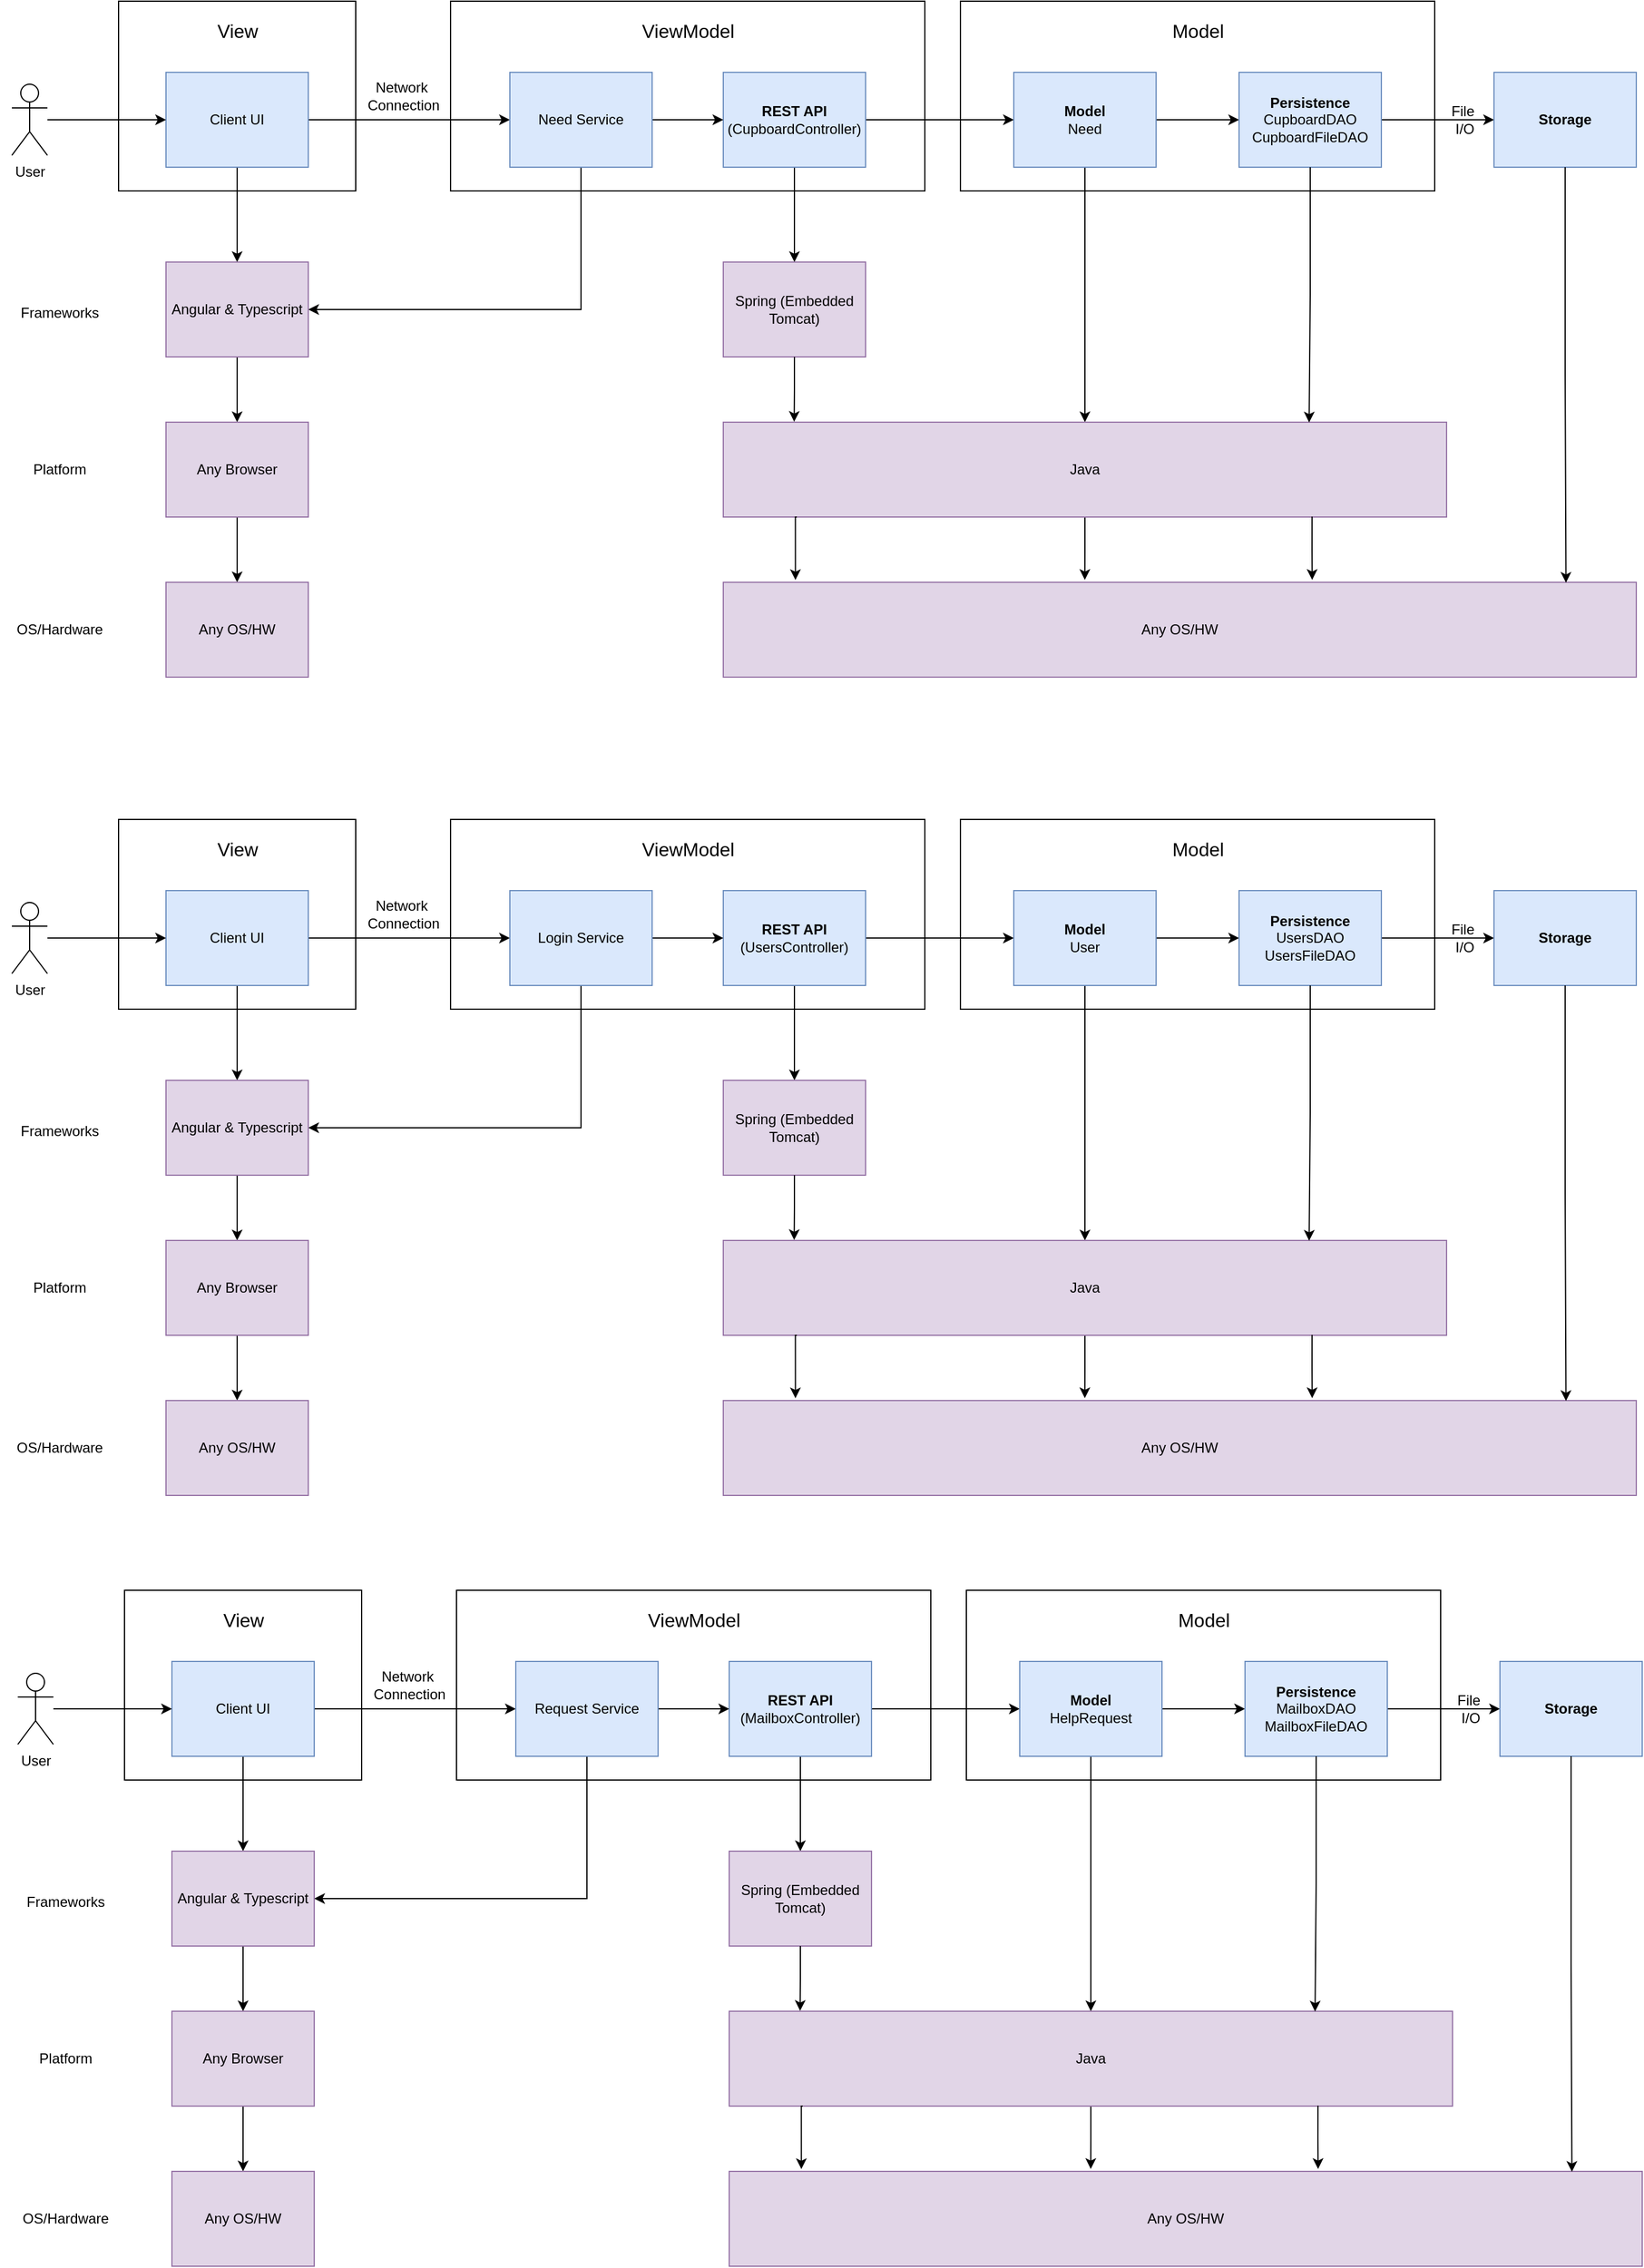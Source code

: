 <mxfile version="24.2.7" type="device">
  <diagram name="Page-0" id="Page-0">
    <mxGraphModel dx="3042" dy="581" grid="1" gridSize="10" guides="1" tooltips="1" connect="1" arrows="1" fold="1" page="1" pageScale="1" pageWidth="1307" pageHeight="583" math="0" shadow="0">
      <root>
        <mxCell id="0" />
        <mxCell id="1" parent="0" />
        <mxCell id="8RHk4infdJAgUXuqetar-19" value="" style="rounded=0;whiteSpace=wrap;html=1;" vertex="1" parent="1">
          <mxGeometry x="790" y="640" width="400" height="160" as="geometry" />
        </mxCell>
        <mxCell id="8RHk4infdJAgUXuqetar-12" value="" style="rounded=0;whiteSpace=wrap;html=1;" vertex="1" parent="1">
          <mxGeometry x="360" y="640" width="400" height="160" as="geometry" />
        </mxCell>
        <mxCell id="8RHk4infdJAgUXuqetar-3" value="" style="rounded=0;whiteSpace=wrap;html=1;" vertex="1" parent="1">
          <mxGeometry x="80" y="640" width="200" height="160" as="geometry" />
        </mxCell>
        <mxCell id="8RHk4infdJAgUXuqetar-15" style="edgeStyle=orthogonalEdgeStyle;rounded=0;orthogonalLoop=1;jettySize=auto;html=1;exitX=1;exitY=0.5;exitDx=0;exitDy=0;entryX=0;entryY=0.5;entryDx=0;entryDy=0;" edge="1" parent="1" source="8RHk4infdJAgUXuqetar-2" target="8RHk4infdJAgUXuqetar-11">
          <mxGeometry relative="1" as="geometry" />
        </mxCell>
        <mxCell id="8RHk4infdJAgUXuqetar-30" style="edgeStyle=orthogonalEdgeStyle;rounded=0;orthogonalLoop=1;jettySize=auto;html=1;exitX=0.5;exitY=1;exitDx=0;exitDy=0;entryX=0.5;entryY=0;entryDx=0;entryDy=0;" edge="1" parent="1" source="8RHk4infdJAgUXuqetar-2" target="8RHk4infdJAgUXuqetar-23">
          <mxGeometry relative="1" as="geometry" />
        </mxCell>
        <mxCell id="8RHk4infdJAgUXuqetar-2" value="Client UI" style="rounded=0;whiteSpace=wrap;html=1;fillColor=#dae8fc;strokeColor=#6c8ebf;" vertex="1" parent="1">
          <mxGeometry x="120" y="700" width="120" height="80" as="geometry" />
        </mxCell>
        <mxCell id="8RHk4infdJAgUXuqetar-5" value="&lt;font style=&quot;font-size: 16px;&quot;&gt;View&lt;/font&gt;" style="text;html=1;align=center;verticalAlign=middle;resizable=0;points=[];autosize=1;strokeColor=none;fillColor=none;" vertex="1" parent="1">
          <mxGeometry x="150" y="650" width="60" height="30" as="geometry" />
        </mxCell>
        <mxCell id="8RHk4infdJAgUXuqetar-7" style="edgeStyle=orthogonalEdgeStyle;rounded=0;orthogonalLoop=1;jettySize=auto;html=1;entryX=0;entryY=0.5;entryDx=0;entryDy=0;" edge="1" parent="1" source="8RHk4infdJAgUXuqetar-6" target="8RHk4infdJAgUXuqetar-2">
          <mxGeometry relative="1" as="geometry" />
        </mxCell>
        <mxCell id="8RHk4infdJAgUXuqetar-6" value="User" style="shape=umlActor;verticalLabelPosition=bottom;verticalAlign=top;html=1;outlineConnect=0;" vertex="1" parent="1">
          <mxGeometry x="-10" y="710" width="30" height="60" as="geometry" />
        </mxCell>
        <mxCell id="8RHk4infdJAgUXuqetar-39" value="" style="edgeStyle=orthogonalEdgeStyle;rounded=0;orthogonalLoop=1;jettySize=auto;html=1;" edge="1" parent="1" source="8RHk4infdJAgUXuqetar-10" target="8RHk4infdJAgUXuqetar-35">
          <mxGeometry relative="1" as="geometry" />
        </mxCell>
        <mxCell id="8RHk4infdJAgUXuqetar-48" style="edgeStyle=orthogonalEdgeStyle;rounded=0;orthogonalLoop=1;jettySize=auto;html=1;exitX=1;exitY=0.5;exitDx=0;exitDy=0;entryX=0;entryY=0.5;entryDx=0;entryDy=0;" edge="1" parent="1" source="8RHk4infdJAgUXuqetar-10" target="8RHk4infdJAgUXuqetar-22">
          <mxGeometry relative="1" as="geometry" />
        </mxCell>
        <mxCell id="8RHk4infdJAgUXuqetar-10" value="&lt;b&gt;REST API&lt;/b&gt;&lt;br&gt;(CupboardController)" style="rounded=0;whiteSpace=wrap;html=1;fillColor=#dae8fc;strokeColor=#6c8ebf;" vertex="1" parent="1">
          <mxGeometry x="590" y="700" width="120" height="80" as="geometry" />
        </mxCell>
        <mxCell id="8RHk4infdJAgUXuqetar-16" style="edgeStyle=orthogonalEdgeStyle;rounded=0;orthogonalLoop=1;jettySize=auto;html=1;exitX=1;exitY=0.5;exitDx=0;exitDy=0;entryX=0;entryY=0.5;entryDx=0;entryDy=0;" edge="1" parent="1" source="8RHk4infdJAgUXuqetar-11" target="8RHk4infdJAgUXuqetar-10">
          <mxGeometry relative="1" as="geometry" />
        </mxCell>
        <mxCell id="8RHk4infdJAgUXuqetar-33" style="edgeStyle=orthogonalEdgeStyle;rounded=0;orthogonalLoop=1;jettySize=auto;html=1;exitX=0.5;exitY=1;exitDx=0;exitDy=0;entryX=1;entryY=0.5;entryDx=0;entryDy=0;" edge="1" parent="1" source="8RHk4infdJAgUXuqetar-11" target="8RHk4infdJAgUXuqetar-23">
          <mxGeometry relative="1" as="geometry" />
        </mxCell>
        <mxCell id="8RHk4infdJAgUXuqetar-11" value="Need Service" style="rounded=0;whiteSpace=wrap;html=1;fillColor=#dae8fc;strokeColor=#6c8ebf;" vertex="1" parent="1">
          <mxGeometry x="410" y="700" width="120" height="80" as="geometry" />
        </mxCell>
        <mxCell id="8RHk4infdJAgUXuqetar-13" value="&lt;font style=&quot;font-size: 16px;&quot;&gt;ViewModel&lt;/font&gt;" style="text;html=1;align=center;verticalAlign=middle;resizable=0;points=[];autosize=1;strokeColor=none;fillColor=none;" vertex="1" parent="1">
          <mxGeometry x="510" y="650" width="100" height="30" as="geometry" />
        </mxCell>
        <mxCell id="8RHk4infdJAgUXuqetar-17" value="Network&amp;nbsp;&lt;div&gt;Connection&lt;/div&gt;" style="text;html=1;align=center;verticalAlign=middle;resizable=0;points=[];autosize=1;strokeColor=none;fillColor=none;" vertex="1" parent="1">
          <mxGeometry x="280" y="700" width="80" height="40" as="geometry" />
        </mxCell>
        <mxCell id="8RHk4infdJAgUXuqetar-20" value="&lt;span style=&quot;font-size: 16px;&quot;&gt;Model&lt;/span&gt;" style="text;html=1;align=center;verticalAlign=middle;resizable=0;points=[];autosize=1;strokeColor=none;fillColor=none;" vertex="1" parent="1">
          <mxGeometry x="955" y="650" width="70" height="30" as="geometry" />
        </mxCell>
        <mxCell id="8RHk4infdJAgUXuqetar-44" style="edgeStyle=orthogonalEdgeStyle;rounded=0;orthogonalLoop=1;jettySize=auto;html=1;entryX=0.5;entryY=0;entryDx=0;entryDy=0;" edge="1" parent="1" source="8RHk4infdJAgUXuqetar-22" target="8RHk4infdJAgUXuqetar-37">
          <mxGeometry relative="1" as="geometry" />
        </mxCell>
        <mxCell id="8RHk4infdJAgUXuqetar-49" style="edgeStyle=orthogonalEdgeStyle;rounded=0;orthogonalLoop=1;jettySize=auto;html=1;exitX=1;exitY=0.5;exitDx=0;exitDy=0;entryX=0;entryY=0.5;entryDx=0;entryDy=0;" edge="1" parent="1" source="8RHk4infdJAgUXuqetar-22" target="8RHk4infdJAgUXuqetar-34">
          <mxGeometry relative="1" as="geometry" />
        </mxCell>
        <mxCell id="8RHk4infdJAgUXuqetar-22" value="&lt;b&gt;Model&lt;/b&gt;&lt;br&gt;Need" style="rounded=0;whiteSpace=wrap;html=1;fillColor=#dae8fc;strokeColor=#6c8ebf;" vertex="1" parent="1">
          <mxGeometry x="835" y="700" width="120" height="80" as="geometry" />
        </mxCell>
        <mxCell id="8RHk4infdJAgUXuqetar-31" style="edgeStyle=orthogonalEdgeStyle;rounded=0;orthogonalLoop=1;jettySize=auto;html=1;exitX=0.5;exitY=1;exitDx=0;exitDy=0;entryX=0.5;entryY=0;entryDx=0;entryDy=0;" edge="1" parent="1" source="8RHk4infdJAgUXuqetar-23" target="8RHk4infdJAgUXuqetar-28">
          <mxGeometry relative="1" as="geometry" />
        </mxCell>
        <mxCell id="8RHk4infdJAgUXuqetar-23" value="Angular &amp;amp; Typescript" style="rounded=0;whiteSpace=wrap;html=1;fillColor=#e1d5e7;strokeColor=#9673a6;" vertex="1" parent="1">
          <mxGeometry x="120" y="860" width="120" height="80" as="geometry" />
        </mxCell>
        <mxCell id="8RHk4infdJAgUXuqetar-24" value="Frameworks" style="text;html=1;align=center;verticalAlign=middle;resizable=0;points=[];autosize=1;strokeColor=none;fillColor=none;" vertex="1" parent="1">
          <mxGeometry x="-15" y="888" width="90" height="30" as="geometry" />
        </mxCell>
        <mxCell id="8RHk4infdJAgUXuqetar-25" value="Platform" style="text;html=1;align=center;verticalAlign=middle;resizable=0;points=[];autosize=1;strokeColor=none;fillColor=none;" vertex="1" parent="1">
          <mxGeometry x="-5" y="1020" width="70" height="30" as="geometry" />
        </mxCell>
        <mxCell id="8RHk4infdJAgUXuqetar-26" value="OS/Hardware" style="text;html=1;align=center;verticalAlign=middle;resizable=0;points=[];autosize=1;strokeColor=none;fillColor=none;" vertex="1" parent="1">
          <mxGeometry x="-20" y="1155" width="100" height="30" as="geometry" />
        </mxCell>
        <mxCell id="8RHk4infdJAgUXuqetar-32" style="edgeStyle=orthogonalEdgeStyle;rounded=0;orthogonalLoop=1;jettySize=auto;html=1;exitX=0.5;exitY=1;exitDx=0;exitDy=0;entryX=0.5;entryY=0;entryDx=0;entryDy=0;" edge="1" parent="1" source="8RHk4infdJAgUXuqetar-28" target="8RHk4infdJAgUXuqetar-29">
          <mxGeometry relative="1" as="geometry" />
        </mxCell>
        <mxCell id="8RHk4infdJAgUXuqetar-28" value="Any Browser" style="rounded=0;whiteSpace=wrap;html=1;fillColor=#e1d5e7;strokeColor=#9673a6;" vertex="1" parent="1">
          <mxGeometry x="120" y="995" width="120" height="80" as="geometry" />
        </mxCell>
        <mxCell id="8RHk4infdJAgUXuqetar-29" value="Any OS/HW" style="rounded=0;whiteSpace=wrap;html=1;fillColor=#e1d5e7;strokeColor=#9673a6;" vertex="1" parent="1">
          <mxGeometry x="120" y="1130" width="120" height="80" as="geometry" />
        </mxCell>
        <mxCell id="8RHk4infdJAgUXuqetar-52" style="edgeStyle=orthogonalEdgeStyle;rounded=0;orthogonalLoop=1;jettySize=auto;html=1;exitX=1;exitY=0.5;exitDx=0;exitDy=0;entryX=0;entryY=0.5;entryDx=0;entryDy=0;" edge="1" parent="1" source="8RHk4infdJAgUXuqetar-34" target="8RHk4infdJAgUXuqetar-50">
          <mxGeometry relative="1" as="geometry" />
        </mxCell>
        <mxCell id="8RHk4infdJAgUXuqetar-34" value="&lt;b&gt;Persistence&lt;/b&gt;&lt;div&gt;CupboardDAO&lt;br&gt;&lt;div&gt;CupboardFileDAO&lt;/div&gt;&lt;/div&gt;" style="rounded=0;whiteSpace=wrap;html=1;fillColor=#dae8fc;strokeColor=#6c8ebf;" vertex="1" parent="1">
          <mxGeometry x="1025" y="700" width="120" height="80" as="geometry" />
        </mxCell>
        <mxCell id="8RHk4infdJAgUXuqetar-35" value="Spring (Embedded Tomcat)" style="rounded=0;whiteSpace=wrap;html=1;fillColor=#e1d5e7;strokeColor=#9673a6;" vertex="1" parent="1">
          <mxGeometry x="590" y="860" width="120" height="80" as="geometry" />
        </mxCell>
        <mxCell id="8RHk4infdJAgUXuqetar-46" style="edgeStyle=orthogonalEdgeStyle;rounded=0;orthogonalLoop=1;jettySize=auto;html=1;exitX=0.5;exitY=1;exitDx=0;exitDy=0;entryX=0.396;entryY=-0.025;entryDx=0;entryDy=0;entryPerimeter=0;" edge="1" parent="1" source="8RHk4infdJAgUXuqetar-37" target="8RHk4infdJAgUXuqetar-38">
          <mxGeometry relative="1" as="geometry" />
        </mxCell>
        <mxCell id="8RHk4infdJAgUXuqetar-37" value="Java" style="rounded=0;whiteSpace=wrap;html=1;fillColor=#e1d5e7;strokeColor=#9673a6;" vertex="1" parent="1">
          <mxGeometry x="590" y="995" width="610" height="80" as="geometry" />
        </mxCell>
        <mxCell id="8RHk4infdJAgUXuqetar-38" value="Any OS/HW" style="rounded=0;whiteSpace=wrap;html=1;fillColor=#e1d5e7;strokeColor=#9673a6;" vertex="1" parent="1">
          <mxGeometry x="590" y="1130" width="770" height="80" as="geometry" />
        </mxCell>
        <mxCell id="8RHk4infdJAgUXuqetar-42" style="edgeStyle=orthogonalEdgeStyle;rounded=0;orthogonalLoop=1;jettySize=auto;html=1;exitX=0.5;exitY=1;exitDx=0;exitDy=0;entryX=0.098;entryY=-0.004;entryDx=0;entryDy=0;entryPerimeter=0;" edge="1" parent="1" source="8RHk4infdJAgUXuqetar-35" target="8RHk4infdJAgUXuqetar-37">
          <mxGeometry relative="1" as="geometry" />
        </mxCell>
        <mxCell id="8RHk4infdJAgUXuqetar-43" value="" style="edgeStyle=orthogonalEdgeStyle;rounded=0;orthogonalLoop=1;jettySize=auto;html=1;entryX=0.079;entryY=-0.024;entryDx=0;entryDy=0;entryPerimeter=0;" edge="1" parent="1" target="8RHk4infdJAgUXuqetar-38">
          <mxGeometry relative="1" as="geometry">
            <mxPoint x="652" y="1075" as="sourcePoint" />
            <Array as="points">
              <mxPoint x="651" y="1075" />
            </Array>
          </mxGeometry>
        </mxCell>
        <mxCell id="8RHk4infdJAgUXuqetar-45" style="edgeStyle=orthogonalEdgeStyle;rounded=0;orthogonalLoop=1;jettySize=auto;html=1;exitX=0.5;exitY=1;exitDx=0;exitDy=0;entryX=0.81;entryY=0.003;entryDx=0;entryDy=0;entryPerimeter=0;" edge="1" parent="1" source="8RHk4infdJAgUXuqetar-34" target="8RHk4infdJAgUXuqetar-37">
          <mxGeometry relative="1" as="geometry">
            <mxPoint x="1085" y="990" as="targetPoint" />
          </mxGeometry>
        </mxCell>
        <mxCell id="8RHk4infdJAgUXuqetar-47" style="edgeStyle=orthogonalEdgeStyle;rounded=0;orthogonalLoop=1;jettySize=auto;html=1;exitX=0.814;exitY=0.996;exitDx=0;exitDy=0;entryX=0.645;entryY=-0.025;entryDx=0;entryDy=0;entryPerimeter=0;exitPerimeter=0;" edge="1" parent="1" source="8RHk4infdJAgUXuqetar-37" target="8RHk4infdJAgUXuqetar-38">
          <mxGeometry relative="1" as="geometry" />
        </mxCell>
        <mxCell id="8RHk4infdJAgUXuqetar-50" value="&lt;b&gt;Storage&lt;/b&gt;" style="rounded=0;whiteSpace=wrap;html=1;fillColor=#dae8fc;strokeColor=#6c8ebf;" vertex="1" parent="1">
          <mxGeometry x="1240" y="700" width="120" height="80" as="geometry" />
        </mxCell>
        <mxCell id="8RHk4infdJAgUXuqetar-53" value="File&amp;nbsp;&lt;div&gt;I/O&lt;/div&gt;" style="text;html=1;align=center;verticalAlign=middle;resizable=0;points=[];autosize=1;strokeColor=none;fillColor=none;" vertex="1" parent="1">
          <mxGeometry x="1190" y="720" width="50" height="40" as="geometry" />
        </mxCell>
        <mxCell id="8RHk4infdJAgUXuqetar-56" style="edgeStyle=orthogonalEdgeStyle;rounded=0;orthogonalLoop=1;jettySize=auto;html=1;exitX=0.5;exitY=1;exitDx=0;exitDy=0;entryX=0.923;entryY=0.005;entryDx=0;entryDy=0;entryPerimeter=0;" edge="1" parent="1" source="8RHk4infdJAgUXuqetar-50" target="8RHk4infdJAgUXuqetar-38">
          <mxGeometry relative="1" as="geometry" />
        </mxCell>
        <mxCell id="8RHk4infdJAgUXuqetar-58" value="" style="rounded=0;whiteSpace=wrap;html=1;" vertex="1" parent="1">
          <mxGeometry x="790" y="1330" width="400" height="160" as="geometry" />
        </mxCell>
        <mxCell id="8RHk4infdJAgUXuqetar-59" value="" style="rounded=0;whiteSpace=wrap;html=1;" vertex="1" parent="1">
          <mxGeometry x="360" y="1330" width="400" height="160" as="geometry" />
        </mxCell>
        <mxCell id="8RHk4infdJAgUXuqetar-60" value="" style="rounded=0;whiteSpace=wrap;html=1;" vertex="1" parent="1">
          <mxGeometry x="80" y="1330" width="200" height="160" as="geometry" />
        </mxCell>
        <mxCell id="8RHk4infdJAgUXuqetar-61" style="edgeStyle=orthogonalEdgeStyle;rounded=0;orthogonalLoop=1;jettySize=auto;html=1;exitX=1;exitY=0.5;exitDx=0;exitDy=0;entryX=0;entryY=0.5;entryDx=0;entryDy=0;" edge="1" parent="1" source="8RHk4infdJAgUXuqetar-63" target="8RHk4infdJAgUXuqetar-72">
          <mxGeometry relative="1" as="geometry" />
        </mxCell>
        <mxCell id="8RHk4infdJAgUXuqetar-62" style="edgeStyle=orthogonalEdgeStyle;rounded=0;orthogonalLoop=1;jettySize=auto;html=1;exitX=0.5;exitY=1;exitDx=0;exitDy=0;entryX=0.5;entryY=0;entryDx=0;entryDy=0;" edge="1" parent="1" source="8RHk4infdJAgUXuqetar-63" target="8RHk4infdJAgUXuqetar-80">
          <mxGeometry relative="1" as="geometry" />
        </mxCell>
        <mxCell id="8RHk4infdJAgUXuqetar-63" value="Client UI" style="rounded=0;whiteSpace=wrap;html=1;fillColor=#dae8fc;strokeColor=#6c8ebf;" vertex="1" parent="1">
          <mxGeometry x="120" y="1390" width="120" height="80" as="geometry" />
        </mxCell>
        <mxCell id="8RHk4infdJAgUXuqetar-64" value="&lt;font style=&quot;font-size: 16px;&quot;&gt;View&lt;/font&gt;" style="text;html=1;align=center;verticalAlign=middle;resizable=0;points=[];autosize=1;strokeColor=none;fillColor=none;" vertex="1" parent="1">
          <mxGeometry x="150" y="1340" width="60" height="30" as="geometry" />
        </mxCell>
        <mxCell id="8RHk4infdJAgUXuqetar-65" style="edgeStyle=orthogonalEdgeStyle;rounded=0;orthogonalLoop=1;jettySize=auto;html=1;entryX=0;entryY=0.5;entryDx=0;entryDy=0;" edge="1" parent="1" source="8RHk4infdJAgUXuqetar-66" target="8RHk4infdJAgUXuqetar-63">
          <mxGeometry relative="1" as="geometry" />
        </mxCell>
        <mxCell id="8RHk4infdJAgUXuqetar-66" value="User" style="shape=umlActor;verticalLabelPosition=bottom;verticalAlign=top;html=1;outlineConnect=0;" vertex="1" parent="1">
          <mxGeometry x="-10" y="1400" width="30" height="60" as="geometry" />
        </mxCell>
        <mxCell id="8RHk4infdJAgUXuqetar-67" value="" style="edgeStyle=orthogonalEdgeStyle;rounded=0;orthogonalLoop=1;jettySize=auto;html=1;" edge="1" parent="1" source="8RHk4infdJAgUXuqetar-69" target="8RHk4infdJAgUXuqetar-89">
          <mxGeometry relative="1" as="geometry" />
        </mxCell>
        <mxCell id="8RHk4infdJAgUXuqetar-68" style="edgeStyle=orthogonalEdgeStyle;rounded=0;orthogonalLoop=1;jettySize=auto;html=1;exitX=1;exitY=0.5;exitDx=0;exitDy=0;entryX=0;entryY=0.5;entryDx=0;entryDy=0;" edge="1" parent="1" source="8RHk4infdJAgUXuqetar-69" target="8RHk4infdJAgUXuqetar-78">
          <mxGeometry relative="1" as="geometry" />
        </mxCell>
        <mxCell id="8RHk4infdJAgUXuqetar-69" value="&lt;b&gt;REST API&lt;/b&gt;&lt;br&gt;(UsersController)" style="rounded=0;whiteSpace=wrap;html=1;fillColor=#dae8fc;strokeColor=#6c8ebf;" vertex="1" parent="1">
          <mxGeometry x="590" y="1390" width="120" height="80" as="geometry" />
        </mxCell>
        <mxCell id="8RHk4infdJAgUXuqetar-70" style="edgeStyle=orthogonalEdgeStyle;rounded=0;orthogonalLoop=1;jettySize=auto;html=1;exitX=1;exitY=0.5;exitDx=0;exitDy=0;entryX=0;entryY=0.5;entryDx=0;entryDy=0;" edge="1" parent="1" source="8RHk4infdJAgUXuqetar-72" target="8RHk4infdJAgUXuqetar-69">
          <mxGeometry relative="1" as="geometry" />
        </mxCell>
        <mxCell id="8RHk4infdJAgUXuqetar-71" style="edgeStyle=orthogonalEdgeStyle;rounded=0;orthogonalLoop=1;jettySize=auto;html=1;exitX=0.5;exitY=1;exitDx=0;exitDy=0;entryX=1;entryY=0.5;entryDx=0;entryDy=0;" edge="1" parent="1" source="8RHk4infdJAgUXuqetar-72" target="8RHk4infdJAgUXuqetar-80">
          <mxGeometry relative="1" as="geometry" />
        </mxCell>
        <mxCell id="8RHk4infdJAgUXuqetar-72" value="Login Service" style="rounded=0;whiteSpace=wrap;html=1;fillColor=#dae8fc;strokeColor=#6c8ebf;" vertex="1" parent="1">
          <mxGeometry x="410" y="1390" width="120" height="80" as="geometry" />
        </mxCell>
        <mxCell id="8RHk4infdJAgUXuqetar-73" value="&lt;font style=&quot;font-size: 16px;&quot;&gt;ViewModel&lt;/font&gt;" style="text;html=1;align=center;verticalAlign=middle;resizable=0;points=[];autosize=1;strokeColor=none;fillColor=none;" vertex="1" parent="1">
          <mxGeometry x="510" y="1340" width="100" height="30" as="geometry" />
        </mxCell>
        <mxCell id="8RHk4infdJAgUXuqetar-74" value="Network&amp;nbsp;&lt;div&gt;Connection&lt;/div&gt;" style="text;html=1;align=center;verticalAlign=middle;resizable=0;points=[];autosize=1;strokeColor=none;fillColor=none;" vertex="1" parent="1">
          <mxGeometry x="280" y="1390" width="80" height="40" as="geometry" />
        </mxCell>
        <mxCell id="8RHk4infdJAgUXuqetar-75" value="&lt;span style=&quot;font-size: 16px;&quot;&gt;Model&lt;/span&gt;" style="text;html=1;align=center;verticalAlign=middle;resizable=0;points=[];autosize=1;strokeColor=none;fillColor=none;" vertex="1" parent="1">
          <mxGeometry x="955" y="1340" width="70" height="30" as="geometry" />
        </mxCell>
        <mxCell id="8RHk4infdJAgUXuqetar-76" style="edgeStyle=orthogonalEdgeStyle;rounded=0;orthogonalLoop=1;jettySize=auto;html=1;entryX=0.5;entryY=0;entryDx=0;entryDy=0;" edge="1" parent="1" source="8RHk4infdJAgUXuqetar-78" target="8RHk4infdJAgUXuqetar-91">
          <mxGeometry relative="1" as="geometry" />
        </mxCell>
        <mxCell id="8RHk4infdJAgUXuqetar-77" style="edgeStyle=orthogonalEdgeStyle;rounded=0;orthogonalLoop=1;jettySize=auto;html=1;exitX=1;exitY=0.5;exitDx=0;exitDy=0;entryX=0;entryY=0.5;entryDx=0;entryDy=0;" edge="1" parent="1" source="8RHk4infdJAgUXuqetar-78" target="8RHk4infdJAgUXuqetar-88">
          <mxGeometry relative="1" as="geometry" />
        </mxCell>
        <mxCell id="8RHk4infdJAgUXuqetar-78" value="&lt;b&gt;Model&lt;/b&gt;&lt;br&gt;User" style="rounded=0;whiteSpace=wrap;html=1;fillColor=#dae8fc;strokeColor=#6c8ebf;" vertex="1" parent="1">
          <mxGeometry x="835" y="1390" width="120" height="80" as="geometry" />
        </mxCell>
        <mxCell id="8RHk4infdJAgUXuqetar-79" style="edgeStyle=orthogonalEdgeStyle;rounded=0;orthogonalLoop=1;jettySize=auto;html=1;exitX=0.5;exitY=1;exitDx=0;exitDy=0;entryX=0.5;entryY=0;entryDx=0;entryDy=0;" edge="1" parent="1" source="8RHk4infdJAgUXuqetar-80" target="8RHk4infdJAgUXuqetar-85">
          <mxGeometry relative="1" as="geometry" />
        </mxCell>
        <mxCell id="8RHk4infdJAgUXuqetar-80" value="Angular &amp;amp; Typescript" style="rounded=0;whiteSpace=wrap;html=1;fillColor=#e1d5e7;strokeColor=#9673a6;" vertex="1" parent="1">
          <mxGeometry x="120" y="1550" width="120" height="80" as="geometry" />
        </mxCell>
        <mxCell id="8RHk4infdJAgUXuqetar-81" value="Frameworks" style="text;html=1;align=center;verticalAlign=middle;resizable=0;points=[];autosize=1;strokeColor=none;fillColor=none;" vertex="1" parent="1">
          <mxGeometry x="-15" y="1578" width="90" height="30" as="geometry" />
        </mxCell>
        <mxCell id="8RHk4infdJAgUXuqetar-82" value="Platform" style="text;html=1;align=center;verticalAlign=middle;resizable=0;points=[];autosize=1;strokeColor=none;fillColor=none;" vertex="1" parent="1">
          <mxGeometry x="-5" y="1710" width="70" height="30" as="geometry" />
        </mxCell>
        <mxCell id="8RHk4infdJAgUXuqetar-83" value="OS/Hardware" style="text;html=1;align=center;verticalAlign=middle;resizable=0;points=[];autosize=1;strokeColor=none;fillColor=none;" vertex="1" parent="1">
          <mxGeometry x="-20" y="1845" width="100" height="30" as="geometry" />
        </mxCell>
        <mxCell id="8RHk4infdJAgUXuqetar-84" style="edgeStyle=orthogonalEdgeStyle;rounded=0;orthogonalLoop=1;jettySize=auto;html=1;exitX=0.5;exitY=1;exitDx=0;exitDy=0;entryX=0.5;entryY=0;entryDx=0;entryDy=0;" edge="1" parent="1" source="8RHk4infdJAgUXuqetar-85" target="8RHk4infdJAgUXuqetar-86">
          <mxGeometry relative="1" as="geometry" />
        </mxCell>
        <mxCell id="8RHk4infdJAgUXuqetar-85" value="Any Browser" style="rounded=0;whiteSpace=wrap;html=1;fillColor=#e1d5e7;strokeColor=#9673a6;" vertex="1" parent="1">
          <mxGeometry x="120" y="1685" width="120" height="80" as="geometry" />
        </mxCell>
        <mxCell id="8RHk4infdJAgUXuqetar-86" value="Any OS/HW" style="rounded=0;whiteSpace=wrap;html=1;fillColor=#e1d5e7;strokeColor=#9673a6;" vertex="1" parent="1">
          <mxGeometry x="120" y="1820" width="120" height="80" as="geometry" />
        </mxCell>
        <mxCell id="8RHk4infdJAgUXuqetar-87" style="edgeStyle=orthogonalEdgeStyle;rounded=0;orthogonalLoop=1;jettySize=auto;html=1;exitX=1;exitY=0.5;exitDx=0;exitDy=0;entryX=0;entryY=0.5;entryDx=0;entryDy=0;" edge="1" parent="1" source="8RHk4infdJAgUXuqetar-88" target="8RHk4infdJAgUXuqetar-97">
          <mxGeometry relative="1" as="geometry" />
        </mxCell>
        <mxCell id="8RHk4infdJAgUXuqetar-88" value="&lt;b&gt;Persistence&lt;/b&gt;&lt;div&gt;UsersDAO&lt;br&gt;&lt;div&gt;UsersFileDAO&lt;/div&gt;&lt;/div&gt;" style="rounded=0;whiteSpace=wrap;html=1;fillColor=#dae8fc;strokeColor=#6c8ebf;" vertex="1" parent="1">
          <mxGeometry x="1025" y="1390" width="120" height="80" as="geometry" />
        </mxCell>
        <mxCell id="8RHk4infdJAgUXuqetar-89" value="Spring (Embedded Tomcat)" style="rounded=0;whiteSpace=wrap;html=1;fillColor=#e1d5e7;strokeColor=#9673a6;" vertex="1" parent="1">
          <mxGeometry x="590" y="1550" width="120" height="80" as="geometry" />
        </mxCell>
        <mxCell id="8RHk4infdJAgUXuqetar-90" style="edgeStyle=orthogonalEdgeStyle;rounded=0;orthogonalLoop=1;jettySize=auto;html=1;exitX=0.5;exitY=1;exitDx=0;exitDy=0;entryX=0.396;entryY=-0.025;entryDx=0;entryDy=0;entryPerimeter=0;" edge="1" parent="1" source="8RHk4infdJAgUXuqetar-91" target="8RHk4infdJAgUXuqetar-92">
          <mxGeometry relative="1" as="geometry" />
        </mxCell>
        <mxCell id="8RHk4infdJAgUXuqetar-91" value="Java" style="rounded=0;whiteSpace=wrap;html=1;fillColor=#e1d5e7;strokeColor=#9673a6;" vertex="1" parent="1">
          <mxGeometry x="590" y="1685" width="610" height="80" as="geometry" />
        </mxCell>
        <mxCell id="8RHk4infdJAgUXuqetar-92" value="Any OS/HW" style="rounded=0;whiteSpace=wrap;html=1;fillColor=#e1d5e7;strokeColor=#9673a6;" vertex="1" parent="1">
          <mxGeometry x="590" y="1820" width="770" height="80" as="geometry" />
        </mxCell>
        <mxCell id="8RHk4infdJAgUXuqetar-93" style="edgeStyle=orthogonalEdgeStyle;rounded=0;orthogonalLoop=1;jettySize=auto;html=1;exitX=0.5;exitY=1;exitDx=0;exitDy=0;entryX=0.098;entryY=-0.004;entryDx=0;entryDy=0;entryPerimeter=0;" edge="1" parent="1" source="8RHk4infdJAgUXuqetar-89" target="8RHk4infdJAgUXuqetar-91">
          <mxGeometry relative="1" as="geometry" />
        </mxCell>
        <mxCell id="8RHk4infdJAgUXuqetar-94" value="" style="edgeStyle=orthogonalEdgeStyle;rounded=0;orthogonalLoop=1;jettySize=auto;html=1;entryX=0.079;entryY=-0.024;entryDx=0;entryDy=0;entryPerimeter=0;" edge="1" parent="1" target="8RHk4infdJAgUXuqetar-92">
          <mxGeometry relative="1" as="geometry">
            <mxPoint x="652" y="1765" as="sourcePoint" />
            <Array as="points">
              <mxPoint x="651" y="1765" />
            </Array>
          </mxGeometry>
        </mxCell>
        <mxCell id="8RHk4infdJAgUXuqetar-95" style="edgeStyle=orthogonalEdgeStyle;rounded=0;orthogonalLoop=1;jettySize=auto;html=1;exitX=0.5;exitY=1;exitDx=0;exitDy=0;entryX=0.81;entryY=0.003;entryDx=0;entryDy=0;entryPerimeter=0;" edge="1" parent="1" source="8RHk4infdJAgUXuqetar-88" target="8RHk4infdJAgUXuqetar-91">
          <mxGeometry relative="1" as="geometry">
            <mxPoint x="1085" y="1680" as="targetPoint" />
          </mxGeometry>
        </mxCell>
        <mxCell id="8RHk4infdJAgUXuqetar-96" style="edgeStyle=orthogonalEdgeStyle;rounded=0;orthogonalLoop=1;jettySize=auto;html=1;exitX=0.814;exitY=0.996;exitDx=0;exitDy=0;entryX=0.645;entryY=-0.025;entryDx=0;entryDy=0;entryPerimeter=0;exitPerimeter=0;" edge="1" parent="1" source="8RHk4infdJAgUXuqetar-91" target="8RHk4infdJAgUXuqetar-92">
          <mxGeometry relative="1" as="geometry" />
        </mxCell>
        <mxCell id="8RHk4infdJAgUXuqetar-97" value="&lt;b&gt;Storage&lt;/b&gt;" style="rounded=0;whiteSpace=wrap;html=1;fillColor=#dae8fc;strokeColor=#6c8ebf;" vertex="1" parent="1">
          <mxGeometry x="1240" y="1390" width="120" height="80" as="geometry" />
        </mxCell>
        <mxCell id="8RHk4infdJAgUXuqetar-98" value="File&amp;nbsp;&lt;div&gt;I/O&lt;/div&gt;" style="text;html=1;align=center;verticalAlign=middle;resizable=0;points=[];autosize=1;strokeColor=none;fillColor=none;" vertex="1" parent="1">
          <mxGeometry x="1190" y="1410" width="50" height="40" as="geometry" />
        </mxCell>
        <mxCell id="8RHk4infdJAgUXuqetar-99" style="edgeStyle=orthogonalEdgeStyle;rounded=0;orthogonalLoop=1;jettySize=auto;html=1;exitX=0.5;exitY=1;exitDx=0;exitDy=0;entryX=0.923;entryY=0.005;entryDx=0;entryDy=0;entryPerimeter=0;" edge="1" parent="1" source="8RHk4infdJAgUXuqetar-97" target="8RHk4infdJAgUXuqetar-92">
          <mxGeometry relative="1" as="geometry" />
        </mxCell>
        <mxCell id="8RHk4infdJAgUXuqetar-100" value="" style="rounded=0;whiteSpace=wrap;html=1;" vertex="1" parent="1">
          <mxGeometry x="795" y="1980" width="400" height="160" as="geometry" />
        </mxCell>
        <mxCell id="8RHk4infdJAgUXuqetar-101" value="" style="rounded=0;whiteSpace=wrap;html=1;" vertex="1" parent="1">
          <mxGeometry x="365" y="1980" width="400" height="160" as="geometry" />
        </mxCell>
        <mxCell id="8RHk4infdJAgUXuqetar-102" value="" style="rounded=0;whiteSpace=wrap;html=1;" vertex="1" parent="1">
          <mxGeometry x="85" y="1980" width="200" height="160" as="geometry" />
        </mxCell>
        <mxCell id="8RHk4infdJAgUXuqetar-103" style="edgeStyle=orthogonalEdgeStyle;rounded=0;orthogonalLoop=1;jettySize=auto;html=1;exitX=1;exitY=0.5;exitDx=0;exitDy=0;entryX=0;entryY=0.5;entryDx=0;entryDy=0;" edge="1" parent="1" source="8RHk4infdJAgUXuqetar-105" target="8RHk4infdJAgUXuqetar-114">
          <mxGeometry relative="1" as="geometry" />
        </mxCell>
        <mxCell id="8RHk4infdJAgUXuqetar-104" style="edgeStyle=orthogonalEdgeStyle;rounded=0;orthogonalLoop=1;jettySize=auto;html=1;exitX=0.5;exitY=1;exitDx=0;exitDy=0;entryX=0.5;entryY=0;entryDx=0;entryDy=0;" edge="1" parent="1" source="8RHk4infdJAgUXuqetar-105" target="8RHk4infdJAgUXuqetar-122">
          <mxGeometry relative="1" as="geometry" />
        </mxCell>
        <mxCell id="8RHk4infdJAgUXuqetar-105" value="Client UI" style="rounded=0;whiteSpace=wrap;html=1;fillColor=#dae8fc;strokeColor=#6c8ebf;" vertex="1" parent="1">
          <mxGeometry x="125" y="2040" width="120" height="80" as="geometry" />
        </mxCell>
        <mxCell id="8RHk4infdJAgUXuqetar-106" value="&lt;font style=&quot;font-size: 16px;&quot;&gt;View&lt;/font&gt;" style="text;html=1;align=center;verticalAlign=middle;resizable=0;points=[];autosize=1;strokeColor=none;fillColor=none;" vertex="1" parent="1">
          <mxGeometry x="155" y="1990" width="60" height="30" as="geometry" />
        </mxCell>
        <mxCell id="8RHk4infdJAgUXuqetar-107" style="edgeStyle=orthogonalEdgeStyle;rounded=0;orthogonalLoop=1;jettySize=auto;html=1;entryX=0;entryY=0.5;entryDx=0;entryDy=0;" edge="1" parent="1" source="8RHk4infdJAgUXuqetar-108" target="8RHk4infdJAgUXuqetar-105">
          <mxGeometry relative="1" as="geometry" />
        </mxCell>
        <mxCell id="8RHk4infdJAgUXuqetar-108" value="User" style="shape=umlActor;verticalLabelPosition=bottom;verticalAlign=top;html=1;outlineConnect=0;" vertex="1" parent="1">
          <mxGeometry x="-5" y="2050" width="30" height="60" as="geometry" />
        </mxCell>
        <mxCell id="8RHk4infdJAgUXuqetar-109" value="" style="edgeStyle=orthogonalEdgeStyle;rounded=0;orthogonalLoop=1;jettySize=auto;html=1;" edge="1" parent="1" source="8RHk4infdJAgUXuqetar-111" target="8RHk4infdJAgUXuqetar-131">
          <mxGeometry relative="1" as="geometry" />
        </mxCell>
        <mxCell id="8RHk4infdJAgUXuqetar-110" style="edgeStyle=orthogonalEdgeStyle;rounded=0;orthogonalLoop=1;jettySize=auto;html=1;exitX=1;exitY=0.5;exitDx=0;exitDy=0;entryX=0;entryY=0.5;entryDx=0;entryDy=0;" edge="1" parent="1" source="8RHk4infdJAgUXuqetar-111" target="8RHk4infdJAgUXuqetar-120">
          <mxGeometry relative="1" as="geometry" />
        </mxCell>
        <mxCell id="8RHk4infdJAgUXuqetar-111" value="&lt;b&gt;REST API&lt;/b&gt;&lt;br&gt;(MailboxController)" style="rounded=0;whiteSpace=wrap;html=1;fillColor=#dae8fc;strokeColor=#6c8ebf;" vertex="1" parent="1">
          <mxGeometry x="595" y="2040" width="120" height="80" as="geometry" />
        </mxCell>
        <mxCell id="8RHk4infdJAgUXuqetar-112" style="edgeStyle=orthogonalEdgeStyle;rounded=0;orthogonalLoop=1;jettySize=auto;html=1;exitX=1;exitY=0.5;exitDx=0;exitDy=0;entryX=0;entryY=0.5;entryDx=0;entryDy=0;" edge="1" parent="1" source="8RHk4infdJAgUXuqetar-114" target="8RHk4infdJAgUXuqetar-111">
          <mxGeometry relative="1" as="geometry" />
        </mxCell>
        <mxCell id="8RHk4infdJAgUXuqetar-113" style="edgeStyle=orthogonalEdgeStyle;rounded=0;orthogonalLoop=1;jettySize=auto;html=1;exitX=0.5;exitY=1;exitDx=0;exitDy=0;entryX=1;entryY=0.5;entryDx=0;entryDy=0;" edge="1" parent="1" source="8RHk4infdJAgUXuqetar-114" target="8RHk4infdJAgUXuqetar-122">
          <mxGeometry relative="1" as="geometry" />
        </mxCell>
        <mxCell id="8RHk4infdJAgUXuqetar-114" value="Request Service" style="rounded=0;whiteSpace=wrap;html=1;fillColor=#dae8fc;strokeColor=#6c8ebf;" vertex="1" parent="1">
          <mxGeometry x="415" y="2040" width="120" height="80" as="geometry" />
        </mxCell>
        <mxCell id="8RHk4infdJAgUXuqetar-115" value="&lt;font style=&quot;font-size: 16px;&quot;&gt;ViewModel&lt;/font&gt;" style="text;html=1;align=center;verticalAlign=middle;resizable=0;points=[];autosize=1;strokeColor=none;fillColor=none;" vertex="1" parent="1">
          <mxGeometry x="515" y="1990" width="100" height="30" as="geometry" />
        </mxCell>
        <mxCell id="8RHk4infdJAgUXuqetar-116" value="Network&amp;nbsp;&lt;div&gt;Connection&lt;/div&gt;" style="text;html=1;align=center;verticalAlign=middle;resizable=0;points=[];autosize=1;strokeColor=none;fillColor=none;" vertex="1" parent="1">
          <mxGeometry x="285" y="2040" width="80" height="40" as="geometry" />
        </mxCell>
        <mxCell id="8RHk4infdJAgUXuqetar-117" value="&lt;span style=&quot;font-size: 16px;&quot;&gt;Model&lt;/span&gt;" style="text;html=1;align=center;verticalAlign=middle;resizable=0;points=[];autosize=1;strokeColor=none;fillColor=none;" vertex="1" parent="1">
          <mxGeometry x="960" y="1990" width="70" height="30" as="geometry" />
        </mxCell>
        <mxCell id="8RHk4infdJAgUXuqetar-118" style="edgeStyle=orthogonalEdgeStyle;rounded=0;orthogonalLoop=1;jettySize=auto;html=1;entryX=0.5;entryY=0;entryDx=0;entryDy=0;" edge="1" parent="1" source="8RHk4infdJAgUXuqetar-120" target="8RHk4infdJAgUXuqetar-133">
          <mxGeometry relative="1" as="geometry" />
        </mxCell>
        <mxCell id="8RHk4infdJAgUXuqetar-119" style="edgeStyle=orthogonalEdgeStyle;rounded=0;orthogonalLoop=1;jettySize=auto;html=1;exitX=1;exitY=0.5;exitDx=0;exitDy=0;entryX=0;entryY=0.5;entryDx=0;entryDy=0;" edge="1" parent="1" source="8RHk4infdJAgUXuqetar-120" target="8RHk4infdJAgUXuqetar-130">
          <mxGeometry relative="1" as="geometry" />
        </mxCell>
        <mxCell id="8RHk4infdJAgUXuqetar-120" value="&lt;b&gt;Model&lt;/b&gt;&lt;br&gt;HelpRequest" style="rounded=0;whiteSpace=wrap;html=1;fillColor=#dae8fc;strokeColor=#6c8ebf;" vertex="1" parent="1">
          <mxGeometry x="840" y="2040" width="120" height="80" as="geometry" />
        </mxCell>
        <mxCell id="8RHk4infdJAgUXuqetar-121" style="edgeStyle=orthogonalEdgeStyle;rounded=0;orthogonalLoop=1;jettySize=auto;html=1;exitX=0.5;exitY=1;exitDx=0;exitDy=0;entryX=0.5;entryY=0;entryDx=0;entryDy=0;" edge="1" parent="1" source="8RHk4infdJAgUXuqetar-122" target="8RHk4infdJAgUXuqetar-127">
          <mxGeometry relative="1" as="geometry" />
        </mxCell>
        <mxCell id="8RHk4infdJAgUXuqetar-122" value="Angular &amp;amp; Typescript" style="rounded=0;whiteSpace=wrap;html=1;fillColor=#e1d5e7;strokeColor=#9673a6;" vertex="1" parent="1">
          <mxGeometry x="125" y="2200" width="120" height="80" as="geometry" />
        </mxCell>
        <mxCell id="8RHk4infdJAgUXuqetar-123" value="Frameworks" style="text;html=1;align=center;verticalAlign=middle;resizable=0;points=[];autosize=1;strokeColor=none;fillColor=none;" vertex="1" parent="1">
          <mxGeometry x="-10" y="2228" width="90" height="30" as="geometry" />
        </mxCell>
        <mxCell id="8RHk4infdJAgUXuqetar-124" value="Platform" style="text;html=1;align=center;verticalAlign=middle;resizable=0;points=[];autosize=1;strokeColor=none;fillColor=none;" vertex="1" parent="1">
          <mxGeometry y="2360" width="70" height="30" as="geometry" />
        </mxCell>
        <mxCell id="8RHk4infdJAgUXuqetar-125" value="OS/Hardware" style="text;html=1;align=center;verticalAlign=middle;resizable=0;points=[];autosize=1;strokeColor=none;fillColor=none;" vertex="1" parent="1">
          <mxGeometry x="-15" y="2495" width="100" height="30" as="geometry" />
        </mxCell>
        <mxCell id="8RHk4infdJAgUXuqetar-126" style="edgeStyle=orthogonalEdgeStyle;rounded=0;orthogonalLoop=1;jettySize=auto;html=1;exitX=0.5;exitY=1;exitDx=0;exitDy=0;entryX=0.5;entryY=0;entryDx=0;entryDy=0;" edge="1" parent="1" source="8RHk4infdJAgUXuqetar-127" target="8RHk4infdJAgUXuqetar-128">
          <mxGeometry relative="1" as="geometry" />
        </mxCell>
        <mxCell id="8RHk4infdJAgUXuqetar-127" value="Any Browser" style="rounded=0;whiteSpace=wrap;html=1;fillColor=#e1d5e7;strokeColor=#9673a6;" vertex="1" parent="1">
          <mxGeometry x="125" y="2335" width="120" height="80" as="geometry" />
        </mxCell>
        <mxCell id="8RHk4infdJAgUXuqetar-128" value="Any OS/HW" style="rounded=0;whiteSpace=wrap;html=1;fillColor=#e1d5e7;strokeColor=#9673a6;" vertex="1" parent="1">
          <mxGeometry x="125" y="2470" width="120" height="80" as="geometry" />
        </mxCell>
        <mxCell id="8RHk4infdJAgUXuqetar-129" style="edgeStyle=orthogonalEdgeStyle;rounded=0;orthogonalLoop=1;jettySize=auto;html=1;exitX=1;exitY=0.5;exitDx=0;exitDy=0;entryX=0;entryY=0.5;entryDx=0;entryDy=0;" edge="1" parent="1" source="8RHk4infdJAgUXuqetar-130" target="8RHk4infdJAgUXuqetar-139">
          <mxGeometry relative="1" as="geometry" />
        </mxCell>
        <mxCell id="8RHk4infdJAgUXuqetar-130" value="&lt;b&gt;Persistence&lt;/b&gt;&lt;div&gt;MailboxDAO&lt;br&gt;&lt;div&gt;MailboxFileDAO&lt;/div&gt;&lt;/div&gt;" style="rounded=0;whiteSpace=wrap;html=1;fillColor=#dae8fc;strokeColor=#6c8ebf;" vertex="1" parent="1">
          <mxGeometry x="1030" y="2040" width="120" height="80" as="geometry" />
        </mxCell>
        <mxCell id="8RHk4infdJAgUXuqetar-131" value="Spring (Embedded Tomcat)" style="rounded=0;whiteSpace=wrap;html=1;fillColor=#e1d5e7;strokeColor=#9673a6;" vertex="1" parent="1">
          <mxGeometry x="595" y="2200" width="120" height="80" as="geometry" />
        </mxCell>
        <mxCell id="8RHk4infdJAgUXuqetar-132" style="edgeStyle=orthogonalEdgeStyle;rounded=0;orthogonalLoop=1;jettySize=auto;html=1;exitX=0.5;exitY=1;exitDx=0;exitDy=0;entryX=0.396;entryY=-0.025;entryDx=0;entryDy=0;entryPerimeter=0;" edge="1" parent="1" source="8RHk4infdJAgUXuqetar-133" target="8RHk4infdJAgUXuqetar-134">
          <mxGeometry relative="1" as="geometry" />
        </mxCell>
        <mxCell id="8RHk4infdJAgUXuqetar-133" value="Java" style="rounded=0;whiteSpace=wrap;html=1;fillColor=#e1d5e7;strokeColor=#9673a6;" vertex="1" parent="1">
          <mxGeometry x="595" y="2335" width="610" height="80" as="geometry" />
        </mxCell>
        <mxCell id="8RHk4infdJAgUXuqetar-134" value="Any OS/HW" style="rounded=0;whiteSpace=wrap;html=1;fillColor=#e1d5e7;strokeColor=#9673a6;" vertex="1" parent="1">
          <mxGeometry x="595" y="2470" width="770" height="80" as="geometry" />
        </mxCell>
        <mxCell id="8RHk4infdJAgUXuqetar-135" style="edgeStyle=orthogonalEdgeStyle;rounded=0;orthogonalLoop=1;jettySize=auto;html=1;exitX=0.5;exitY=1;exitDx=0;exitDy=0;entryX=0.098;entryY=-0.004;entryDx=0;entryDy=0;entryPerimeter=0;" edge="1" parent="1" source="8RHk4infdJAgUXuqetar-131" target="8RHk4infdJAgUXuqetar-133">
          <mxGeometry relative="1" as="geometry" />
        </mxCell>
        <mxCell id="8RHk4infdJAgUXuqetar-136" value="" style="edgeStyle=orthogonalEdgeStyle;rounded=0;orthogonalLoop=1;jettySize=auto;html=1;entryX=0.079;entryY=-0.024;entryDx=0;entryDy=0;entryPerimeter=0;" edge="1" parent="1" target="8RHk4infdJAgUXuqetar-134">
          <mxGeometry relative="1" as="geometry">
            <mxPoint x="657" y="2415" as="sourcePoint" />
            <Array as="points">
              <mxPoint x="656" y="2415" />
            </Array>
          </mxGeometry>
        </mxCell>
        <mxCell id="8RHk4infdJAgUXuqetar-137" style="edgeStyle=orthogonalEdgeStyle;rounded=0;orthogonalLoop=1;jettySize=auto;html=1;exitX=0.5;exitY=1;exitDx=0;exitDy=0;entryX=0.81;entryY=0.003;entryDx=0;entryDy=0;entryPerimeter=0;" edge="1" parent="1" source="8RHk4infdJAgUXuqetar-130" target="8RHk4infdJAgUXuqetar-133">
          <mxGeometry relative="1" as="geometry">
            <mxPoint x="1090" y="2330" as="targetPoint" />
          </mxGeometry>
        </mxCell>
        <mxCell id="8RHk4infdJAgUXuqetar-138" style="edgeStyle=orthogonalEdgeStyle;rounded=0;orthogonalLoop=1;jettySize=auto;html=1;exitX=0.814;exitY=0.996;exitDx=0;exitDy=0;entryX=0.645;entryY=-0.025;entryDx=0;entryDy=0;entryPerimeter=0;exitPerimeter=0;" edge="1" parent="1" source="8RHk4infdJAgUXuqetar-133" target="8RHk4infdJAgUXuqetar-134">
          <mxGeometry relative="1" as="geometry" />
        </mxCell>
        <mxCell id="8RHk4infdJAgUXuqetar-139" value="&lt;b&gt;Storage&lt;/b&gt;" style="rounded=0;whiteSpace=wrap;html=1;fillColor=#dae8fc;strokeColor=#6c8ebf;" vertex="1" parent="1">
          <mxGeometry x="1245" y="2040" width="120" height="80" as="geometry" />
        </mxCell>
        <mxCell id="8RHk4infdJAgUXuqetar-140" value="File&amp;nbsp;&lt;div&gt;I/O&lt;/div&gt;" style="text;html=1;align=center;verticalAlign=middle;resizable=0;points=[];autosize=1;strokeColor=none;fillColor=none;" vertex="1" parent="1">
          <mxGeometry x="1195" y="2060" width="50" height="40" as="geometry" />
        </mxCell>
        <mxCell id="8RHk4infdJAgUXuqetar-141" style="edgeStyle=orthogonalEdgeStyle;rounded=0;orthogonalLoop=1;jettySize=auto;html=1;exitX=0.5;exitY=1;exitDx=0;exitDy=0;entryX=0.923;entryY=0.005;entryDx=0;entryDy=0;entryPerimeter=0;" edge="1" parent="1" source="8RHk4infdJAgUXuqetar-139" target="8RHk4infdJAgUXuqetar-134">
          <mxGeometry relative="1" as="geometry" />
        </mxCell>
      </root>
    </mxGraphModel>
  </diagram>
</mxfile>
